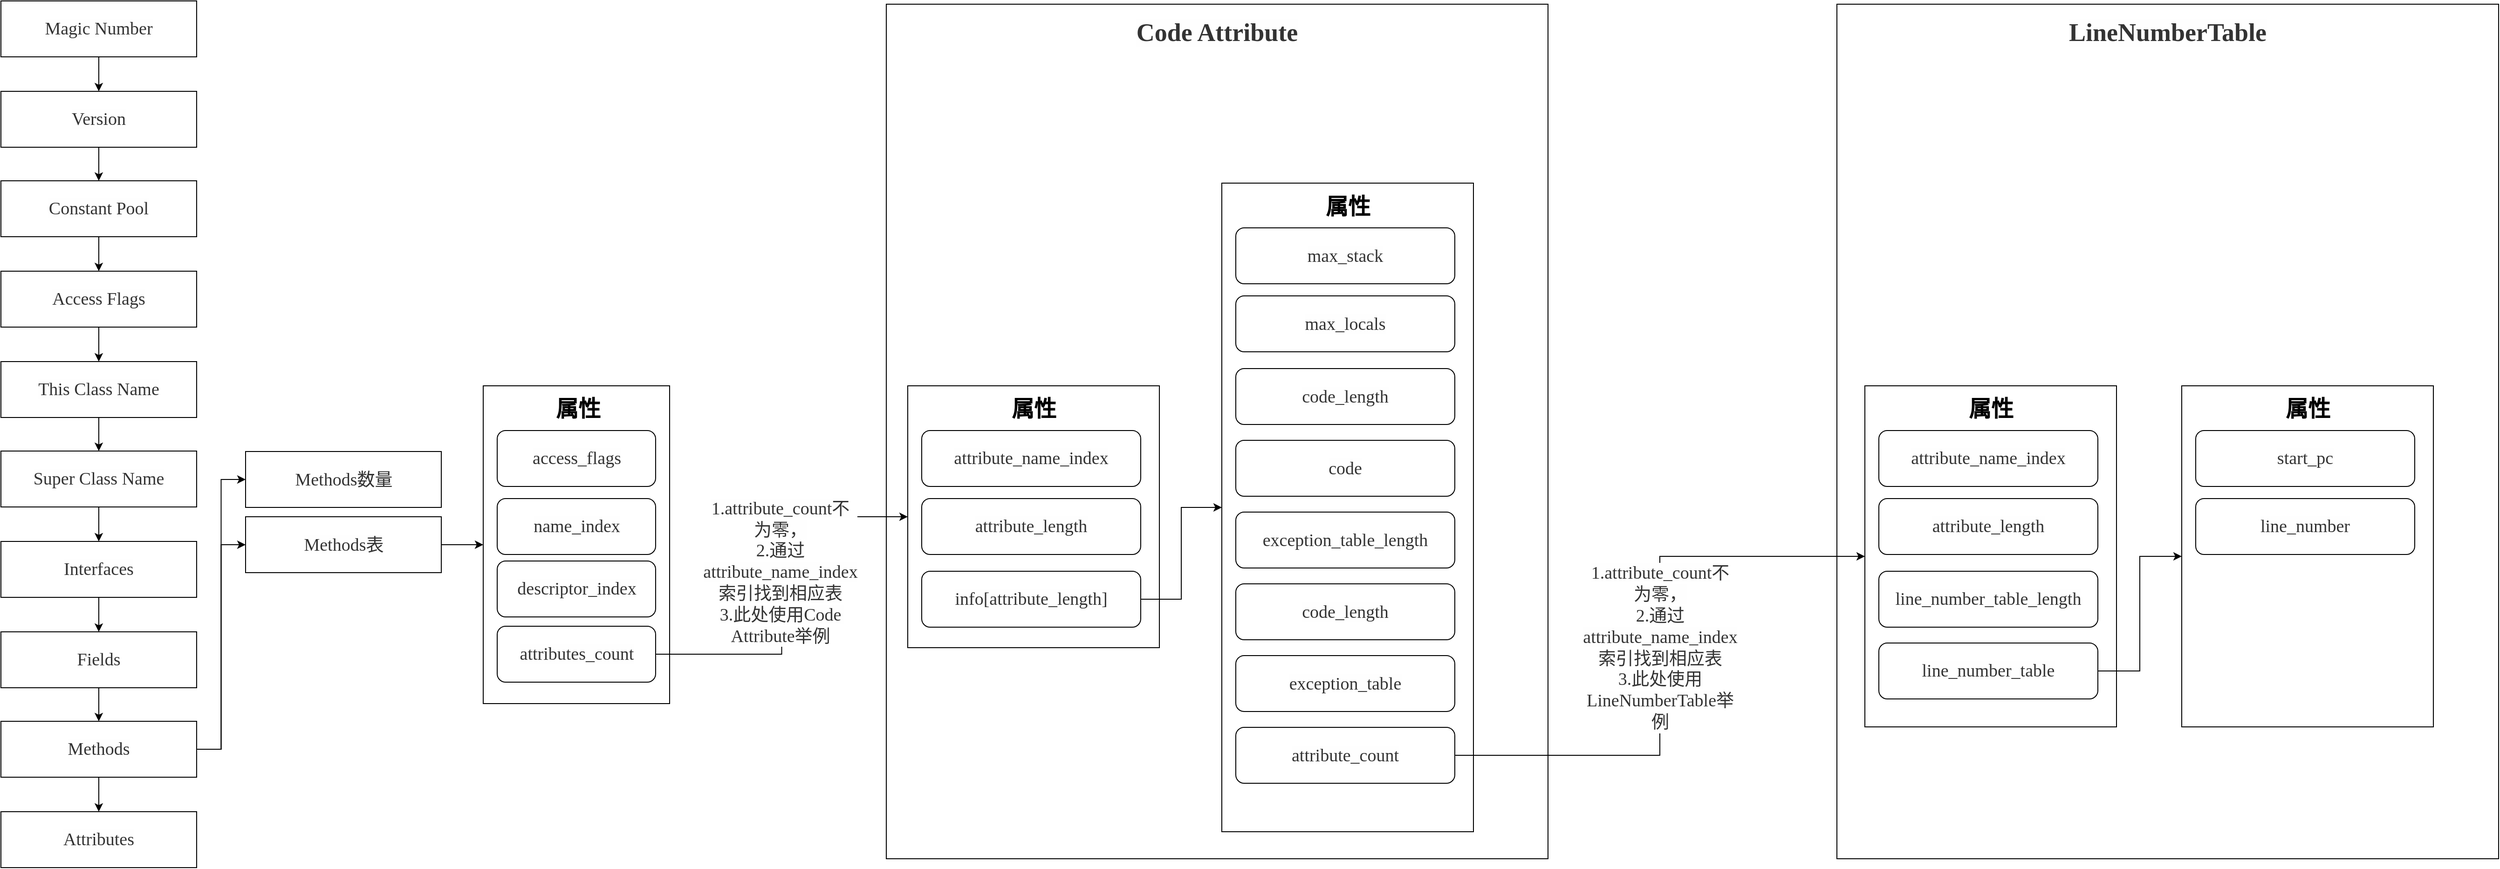 <mxfile version="11.1.4" type="device"><diagram id="pAoA_Sb3jU4aGoFedQgs" name="第 1 页"><mxGraphModel dx="1580" dy="1189" grid="1" gridSize="10" guides="1" tooltips="1" connect="1" arrows="1" fold="1" page="1" pageScale="1" pageWidth="827" pageHeight="1169" math="0" shadow="0"><root><mxCell id="0"/><mxCell id="1" parent="0"/><mxCell id="cF_PdJOdcnVgl5Bo25QV-90" value="" style="rounded=0;whiteSpace=wrap;html=1;fontSize=13;" vertex="1" parent="1"><mxGeometry x="2010" y="53.5" width="710" height="917" as="geometry"/></mxCell><mxCell id="cF_PdJOdcnVgl5Bo25QV-91" value="&lt;span style=&quot;color: rgb(51, 51, 51); font-family: vollkorn, palatino, times; font-size: 27px; text-align: left; white-space: pre-wrap; background-color: rgb(254, 254, 254);&quot;&gt;LineNumberTable&lt;/span&gt;" style="text;html=1;strokeColor=none;fillColor=none;align=center;verticalAlign=middle;whiteSpace=wrap;rounded=0;fontSize=27;fontStyle=1" vertex="1" parent="1"><mxGeometry x="2246" y="73.5" width="238" height="20" as="geometry"/></mxCell><mxCell id="cF_PdJOdcnVgl5Bo25QV-85" value="" style="rounded=0;whiteSpace=wrap;html=1;fontSize=13;" vertex="1" parent="1"><mxGeometry x="990" y="53.5" width="710" height="917" as="geometry"/></mxCell><mxCell id="cF_PdJOdcnVgl5Bo25QV-35" value="" style="rounded=0;whiteSpace=wrap;html=1;" vertex="1" parent="1"><mxGeometry x="557.5" y="463" width="200" height="341" as="geometry"/></mxCell><mxCell id="cF_PdJOdcnVgl5Bo25QV-19" style="edgeStyle=orthogonalEdgeStyle;rounded=0;orthogonalLoop=1;jettySize=auto;html=1;exitX=0.5;exitY=1;exitDx=0;exitDy=0;entryX=0.5;entryY=0;entryDx=0;entryDy=0;" edge="1" parent="1" source="cF_PdJOdcnVgl5Bo25QV-1" target="cF_PdJOdcnVgl5Bo25QV-2"><mxGeometry relative="1" as="geometry"/></mxCell><mxCell id="cF_PdJOdcnVgl5Bo25QV-1" value="&lt;span style=&quot;color: rgb(51 , 51 , 51) ; font-family: &amp;#34;vollkorn&amp;#34; , &amp;#34;palatino&amp;#34; , &amp;#34;times&amp;#34; ; font-size: 19px ; text-align: left ; white-space: pre-wrap ; background-color: rgb(254 , 254 , 254)&quot;&gt;Magic Number&lt;/span&gt;" style="rounded=0;whiteSpace=wrap;html=1;" vertex="1" parent="1"><mxGeometry x="40" y="50" width="210" height="60" as="geometry"/></mxCell><mxCell id="cF_PdJOdcnVgl5Bo25QV-18" style="edgeStyle=orthogonalEdgeStyle;rounded=0;orthogonalLoop=1;jettySize=auto;html=1;exitX=0.5;exitY=1;exitDx=0;exitDy=0;entryX=0.5;entryY=0;entryDx=0;entryDy=0;" edge="1" parent="1" source="cF_PdJOdcnVgl5Bo25QV-2" target="cF_PdJOdcnVgl5Bo25QV-3"><mxGeometry relative="1" as="geometry"/></mxCell><mxCell id="cF_PdJOdcnVgl5Bo25QV-2" value="&lt;span style=&quot;color: rgb(51 , 51 , 51) ; font-family: &amp;#34;vollkorn&amp;#34; , &amp;#34;palatino&amp;#34; , &amp;#34;times&amp;#34; ; font-size: 19px ; text-align: left ; white-space: pre-wrap ; background-color: rgb(254 , 254 , 254)&quot;&gt;Version&lt;/span&gt;" style="rounded=0;whiteSpace=wrap;html=1;" vertex="1" parent="1"><mxGeometry x="40" y="147" width="210" height="60" as="geometry"/></mxCell><mxCell id="cF_PdJOdcnVgl5Bo25QV-5" value="" style="edgeStyle=orthogonalEdgeStyle;rounded=0;orthogonalLoop=1;jettySize=auto;html=1;" edge="1" parent="1" source="cF_PdJOdcnVgl5Bo25QV-3" target="cF_PdJOdcnVgl5Bo25QV-4"><mxGeometry relative="1" as="geometry"/></mxCell><mxCell id="cF_PdJOdcnVgl5Bo25QV-3" value="&lt;span style=&quot;color: rgb(51 , 51 , 51) ; font-family: &amp;#34;vollkorn&amp;#34; , &amp;#34;palatino&amp;#34; , &amp;#34;times&amp;#34; ; font-size: 19px ; text-align: left ; white-space: pre-wrap ; background-color: rgb(254 , 254 , 254)&quot;&gt;Constant Pool&lt;/span&gt;" style="rounded=0;whiteSpace=wrap;html=1;" vertex="1" parent="1"><mxGeometry x="40" y="243" width="210" height="60" as="geometry"/></mxCell><mxCell id="cF_PdJOdcnVgl5Bo25QV-7" value="" style="edgeStyle=orthogonalEdgeStyle;rounded=0;orthogonalLoop=1;jettySize=auto;html=1;" edge="1" parent="1" source="cF_PdJOdcnVgl5Bo25QV-4" target="cF_PdJOdcnVgl5Bo25QV-6"><mxGeometry relative="1" as="geometry"/></mxCell><mxCell id="cF_PdJOdcnVgl5Bo25QV-4" value="&lt;span style=&quot;color: rgb(51 , 51 , 51) ; font-family: &amp;#34;vollkorn&amp;#34; , &amp;#34;palatino&amp;#34; , &amp;#34;times&amp;#34; ; font-size: 19px ; text-align: left ; white-space: pre-wrap ; background-color: rgb(254 , 254 , 254)&quot;&gt;Access Flags&lt;/span&gt;" style="rounded=0;whiteSpace=wrap;html=1;" vertex="1" parent="1"><mxGeometry x="40" y="340" width="210" height="60" as="geometry"/></mxCell><mxCell id="cF_PdJOdcnVgl5Bo25QV-9" value="" style="edgeStyle=orthogonalEdgeStyle;rounded=0;orthogonalLoop=1;jettySize=auto;html=1;" edge="1" parent="1" source="cF_PdJOdcnVgl5Bo25QV-6" target="cF_PdJOdcnVgl5Bo25QV-8"><mxGeometry relative="1" as="geometry"/></mxCell><mxCell id="cF_PdJOdcnVgl5Bo25QV-6" value="&lt;span style=&quot;color: rgb(51 , 51 , 51) ; font-family: &amp;#34;vollkorn&amp;#34; , &amp;#34;palatino&amp;#34; , &amp;#34;times&amp;#34; ; font-size: 19px ; text-align: left ; white-space: pre-wrap ; background-color: rgb(254 , 254 , 254)&quot;&gt;This Class Name&lt;/span&gt;" style="rounded=0;whiteSpace=wrap;html=1;" vertex="1" parent="1"><mxGeometry x="40" y="437" width="210" height="60" as="geometry"/></mxCell><mxCell id="cF_PdJOdcnVgl5Bo25QV-11" value="" style="edgeStyle=orthogonalEdgeStyle;rounded=0;orthogonalLoop=1;jettySize=auto;html=1;" edge="1" parent="1" source="cF_PdJOdcnVgl5Bo25QV-8" target="cF_PdJOdcnVgl5Bo25QV-10"><mxGeometry relative="1" as="geometry"/></mxCell><mxCell id="cF_PdJOdcnVgl5Bo25QV-8" value="&lt;span style=&quot;color: rgb(51 , 51 , 51) ; font-family: &amp;#34;vollkorn&amp;#34; , &amp;#34;palatino&amp;#34; , &amp;#34;times&amp;#34; ; font-size: 19px ; text-align: left ; white-space: pre-wrap ; background-color: rgb(254 , 254 , 254)&quot;&gt;Super Class Name&lt;/span&gt;" style="rounded=0;whiteSpace=wrap;html=1;" vertex="1" parent="1"><mxGeometry x="40" y="533" width="210" height="60" as="geometry"/></mxCell><mxCell id="cF_PdJOdcnVgl5Bo25QV-13" value="" style="edgeStyle=orthogonalEdgeStyle;rounded=0;orthogonalLoop=1;jettySize=auto;html=1;" edge="1" parent="1" source="cF_PdJOdcnVgl5Bo25QV-10" target="cF_PdJOdcnVgl5Bo25QV-12"><mxGeometry relative="1" as="geometry"/></mxCell><mxCell id="cF_PdJOdcnVgl5Bo25QV-10" value="&lt;span style=&quot;color: rgb(51 , 51 , 51) ; font-family: &amp;#34;vollkorn&amp;#34; , &amp;#34;palatino&amp;#34; , &amp;#34;times&amp;#34; ; font-size: 19px ; text-align: left ; white-space: pre-wrap ; background-color: rgb(254 , 254 , 254)&quot;&gt;Interfaces&lt;/span&gt;" style="rounded=0;whiteSpace=wrap;html=1;" vertex="1" parent="1"><mxGeometry x="40" y="630" width="210" height="60" as="geometry"/></mxCell><mxCell id="cF_PdJOdcnVgl5Bo25QV-15" value="" style="edgeStyle=orthogonalEdgeStyle;rounded=0;orthogonalLoop=1;jettySize=auto;html=1;" edge="1" parent="1" source="cF_PdJOdcnVgl5Bo25QV-12" target="cF_PdJOdcnVgl5Bo25QV-14"><mxGeometry relative="1" as="geometry"/></mxCell><mxCell id="cF_PdJOdcnVgl5Bo25QV-12" value="&lt;span style=&quot;color: rgb(51 , 51 , 51) ; font-family: &amp;#34;vollkorn&amp;#34; , &amp;#34;palatino&amp;#34; , &amp;#34;times&amp;#34; ; font-size: 19px ; text-align: left ; white-space: pre-wrap ; background-color: rgb(254 , 254 , 254)&quot;&gt;Fields&lt;/span&gt;" style="rounded=0;whiteSpace=wrap;html=1;" vertex="1" parent="1"><mxGeometry x="40" y="727" width="210" height="60" as="geometry"/></mxCell><mxCell id="cF_PdJOdcnVgl5Bo25QV-17" value="" style="edgeStyle=orthogonalEdgeStyle;rounded=0;orthogonalLoop=1;jettySize=auto;html=1;" edge="1" parent="1" source="cF_PdJOdcnVgl5Bo25QV-14" target="cF_PdJOdcnVgl5Bo25QV-16"><mxGeometry relative="1" as="geometry"/></mxCell><mxCell id="cF_PdJOdcnVgl5Bo25QV-27" style="edgeStyle=orthogonalEdgeStyle;rounded=0;orthogonalLoop=1;jettySize=auto;html=1;exitX=1;exitY=0.5;exitDx=0;exitDy=0;entryX=0;entryY=0.5;entryDx=0;entryDy=0;" edge="1" parent="1" source="cF_PdJOdcnVgl5Bo25QV-14" target="cF_PdJOdcnVgl5Bo25QV-25"><mxGeometry relative="1" as="geometry"/></mxCell><mxCell id="cF_PdJOdcnVgl5Bo25QV-28" style="edgeStyle=orthogonalEdgeStyle;rounded=0;orthogonalLoop=1;jettySize=auto;html=1;exitX=1;exitY=0.5;exitDx=0;exitDy=0;entryX=0;entryY=0.5;entryDx=0;entryDy=0;" edge="1" parent="1" source="cF_PdJOdcnVgl5Bo25QV-14" target="cF_PdJOdcnVgl5Bo25QV-26"><mxGeometry relative="1" as="geometry"/></mxCell><mxCell id="cF_PdJOdcnVgl5Bo25QV-14" value="&lt;span style=&quot;color: rgb(51 , 51 , 51) ; font-family: &amp;#34;vollkorn&amp;#34; , &amp;#34;palatino&amp;#34; , &amp;#34;times&amp;#34; ; font-size: 19px ; text-align: left ; white-space: pre-wrap ; background-color: rgb(254 , 254 , 254)&quot;&gt;Methods&lt;/span&gt;" style="rounded=0;whiteSpace=wrap;html=1;" vertex="1" parent="1"><mxGeometry x="40" y="823" width="210" height="60" as="geometry"/></mxCell><mxCell id="cF_PdJOdcnVgl5Bo25QV-16" value="&lt;span style=&quot;color: rgb(51 , 51 , 51) ; font-family: &amp;#34;vollkorn&amp;#34; , &amp;#34;palatino&amp;#34; , &amp;#34;times&amp;#34; ; font-size: 19px ; text-align: left ; white-space: pre-wrap ; background-color: rgb(254 , 254 , 254)&quot;&gt;Attributes&lt;/span&gt;" style="rounded=0;whiteSpace=wrap;html=1;" vertex="1" parent="1"><mxGeometry x="40" y="920" width="210" height="60" as="geometry"/></mxCell><mxCell id="cF_PdJOdcnVgl5Bo25QV-25" value="&lt;span style=&quot;color: rgb(51 , 51 , 51) ; font-family: &amp;#34;vollkorn&amp;#34; , &amp;#34;palatino&amp;#34; , &amp;#34;times&amp;#34; ; font-size: 19px ; text-align: left ; white-space: pre-wrap ; background-color: rgb(254 , 254 , 254)&quot;&gt;Methods&lt;/span&gt;&lt;span style=&quot;color: rgb(51 , 51 , 51) ; font-family: &amp;#34;vollkorn&amp;#34; , &amp;#34;palatino&amp;#34; , &amp;#34;times&amp;#34; ; font-size: 19px ; text-align: left ; white-space: pre-wrap ; background-color: rgb(254 , 254 , 254)&quot;&gt;数量&lt;/span&gt;" style="rounded=0;whiteSpace=wrap;html=1;" vertex="1" parent="1"><mxGeometry x="302.5" y="533.5" width="210" height="60" as="geometry"/></mxCell><mxCell id="cF_PdJOdcnVgl5Bo25QV-37" style="edgeStyle=orthogonalEdgeStyle;rounded=0;orthogonalLoop=1;jettySize=auto;html=1;exitX=1;exitY=0.5;exitDx=0;exitDy=0;" edge="1" parent="1" source="cF_PdJOdcnVgl5Bo25QV-26" target="cF_PdJOdcnVgl5Bo25QV-35"><mxGeometry relative="1" as="geometry"/></mxCell><mxCell id="cF_PdJOdcnVgl5Bo25QV-26" value="&lt;span style=&quot;color: rgb(51 , 51 , 51) ; font-family: &amp;#34;vollkorn&amp;#34; , &amp;#34;palatino&amp;#34; , &amp;#34;times&amp;#34; ; font-size: 19px ; text-align: left ; white-space: pre-wrap ; background-color: rgb(254 , 254 , 254)&quot;&gt;Methods&lt;/span&gt;&lt;span style=&quot;color: rgb(51 , 51 , 51) ; font-family: &amp;#34;vollkorn&amp;#34; , &amp;#34;palatino&amp;#34; , &amp;#34;times&amp;#34; ; font-size: 19px ; text-align: left ; white-space: pre-wrap ; background-color: rgb(254 , 254 , 254)&quot;&gt;表&lt;/span&gt;" style="rounded=0;whiteSpace=wrap;html=1;" vertex="1" parent="1"><mxGeometry x="302.5" y="603.5" width="210" height="60" as="geometry"/></mxCell><mxCell id="cF_PdJOdcnVgl5Bo25QV-30" value="&lt;span style=&quot;color: rgb(51 , 51 , 51) ; font-family: &amp;#34;vollkorn&amp;#34; , &amp;#34;palatino&amp;#34; , &amp;#34;times&amp;#34; ; font-size: 19px ; text-align: left ; white-space: pre-wrap ; background-color: rgb(254 , 254 , 254)&quot;&gt;access_flags&lt;/span&gt;" style="rounded=1;whiteSpace=wrap;html=1;" vertex="1" parent="1"><mxGeometry x="572.5" y="511" width="170" height="60" as="geometry"/></mxCell><mxCell id="cF_PdJOdcnVgl5Bo25QV-31" value="&lt;span style=&quot;color: rgb(51 , 51 , 51) ; font-family: &amp;#34;vollkorn&amp;#34; , &amp;#34;palatino&amp;#34; , &amp;#34;times&amp;#34; ; font-size: 19px ; text-align: left ; white-space: pre-wrap ; background-color: rgb(254 , 254 , 254)&quot;&gt;name_index&lt;/span&gt;" style="rounded=1;whiteSpace=wrap;html=1;" vertex="1" parent="1"><mxGeometry x="572.5" y="584" width="170" height="60" as="geometry"/></mxCell><mxCell id="cF_PdJOdcnVgl5Bo25QV-32" value="&lt;span style=&quot;color: rgb(51 , 51 , 51) ; font-family: &amp;#34;vollkorn&amp;#34; , &amp;#34;palatino&amp;#34; , &amp;#34;times&amp;#34; ; font-size: 19px ; text-align: left ; white-space: pre-wrap ; background-color: rgb(254 , 254 , 254)&quot;&gt;descriptor_index&lt;/span&gt;" style="rounded=1;whiteSpace=wrap;html=1;" vertex="1" parent="1"><mxGeometry x="572.5" y="651" width="170" height="60" as="geometry"/></mxCell><mxCell id="cF_PdJOdcnVgl5Bo25QV-33" value="&lt;span style=&quot;color: rgb(51 , 51 , 51) ; font-family: &amp;#34;vollkorn&amp;#34; , &amp;#34;palatino&amp;#34; , &amp;#34;times&amp;#34; ; font-size: 19px ; text-align: left ; white-space: pre-wrap ; background-color: rgb(254 , 254 , 254)&quot;&gt;attributes_count&lt;/span&gt;" style="rounded=1;whiteSpace=wrap;html=1;" vertex="1" parent="1"><mxGeometry x="572.5" y="721" width="170" height="60" as="geometry"/></mxCell><mxCell id="cF_PdJOdcnVgl5Bo25QV-46" style="edgeStyle=orthogonalEdgeStyle;rounded=0;orthogonalLoop=1;jettySize=auto;html=1;entryX=0;entryY=0.5;entryDx=0;entryDy=0;fontSize=24;exitX=1;exitY=0.5;exitDx=0;exitDy=0;" edge="1" parent="1" source="cF_PdJOdcnVgl5Bo25QV-33" target="cF_PdJOdcnVgl5Bo25QV-39"><mxGeometry relative="1" as="geometry"><mxPoint x="675.333" y="256.833" as="sourcePoint"/></mxGeometry></mxCell><mxCell id="cF_PdJOdcnVgl5Bo25QV-84" value="&lt;span style=&quot;color: rgb(51 , 51 , 51) ; font-family: &amp;#34;vollkorn&amp;#34; , &amp;#34;palatino&amp;#34; , &amp;#34;times&amp;#34; ; font-size: 19px ; text-align: left ; white-space: pre-wrap ; background-color: rgb(254 , 254 , 254)&quot;&gt;1.attribute_count不为零，&lt;br&gt;2.通过&lt;/span&gt;&lt;span style=&quot;color: rgb(51 , 51 , 51) ; font-family: &amp;#34;vollkorn&amp;#34; , &amp;#34;palatino&amp;#34; , &amp;#34;times&amp;#34; ; font-size: 19px ; text-align: left ; white-space: pre-wrap ; background-color: rgb(254 , 254 , 254)&quot;&gt;attribute_name_index索引找到相应表&lt;br/&gt;3.此处使用Code Attribute举例&lt;br/&gt;&lt;/span&gt;" style="text;html=1;resizable=0;points=[];align=center;verticalAlign=middle;labelBackgroundColor=#ffffff;fontSize=13;" vertex="1" connectable="0" parent="cF_PdJOdcnVgl5Bo25QV-46"><mxGeometry x="0.069" y="2" relative="1" as="geometry"><mxPoint as="offset"/></mxGeometry></mxCell><mxCell id="cF_PdJOdcnVgl5Bo25QV-38" value="属性" style="text;html=1;strokeColor=none;fillColor=none;align=center;verticalAlign=middle;whiteSpace=wrap;rounded=0;fontSize=24;fontStyle=1" vertex="1" parent="1"><mxGeometry x="612.5" y="478" width="93" height="20" as="geometry"/></mxCell><mxCell id="cF_PdJOdcnVgl5Bo25QV-39" value="" style="rounded=0;whiteSpace=wrap;html=1;" vertex="1" parent="1"><mxGeometry x="1013" y="463" width="270" height="281" as="geometry"/></mxCell><mxCell id="cF_PdJOdcnVgl5Bo25QV-40" value="&lt;span style=&quot;color: rgb(51 , 51 , 51) ; font-family: &amp;#34;vollkorn&amp;#34; , &amp;#34;palatino&amp;#34; , &amp;#34;times&amp;#34; ; font-size: 19px ; text-align: left ; white-space: pre-wrap ; background-color: rgb(254 , 254 , 254)&quot;&gt;attribute_name_index&lt;/span&gt;" style="rounded=1;whiteSpace=wrap;html=1;" vertex="1" parent="1"><mxGeometry x="1028" y="511" width="235" height="60" as="geometry"/></mxCell><mxCell id="cF_PdJOdcnVgl5Bo25QV-45" value="属性" style="text;html=1;strokeColor=none;fillColor=none;align=center;verticalAlign=middle;whiteSpace=wrap;rounded=0;fontSize=24;fontStyle=1" vertex="1" parent="1"><mxGeometry x="1100.5" y="478" width="95" height="20" as="geometry"/></mxCell><mxCell id="cF_PdJOdcnVgl5Bo25QV-48" value="&lt;span style=&quot;color: rgb(51 , 51 , 51) ; font-family: &amp;#34;vollkorn&amp;#34; , &amp;#34;palatino&amp;#34; , &amp;#34;times&amp;#34; ; font-size: 19px ; text-align: left ; white-space: pre-wrap ; background-color: rgb(254 , 254 , 254)&quot;&gt;attribute_length&lt;/span&gt;" style="rounded=1;whiteSpace=wrap;html=1;" vertex="1" parent="1"><mxGeometry x="1028" y="584" width="235" height="60" as="geometry"/></mxCell><mxCell id="cF_PdJOdcnVgl5Bo25QV-55" style="edgeStyle=orthogonalEdgeStyle;rounded=0;orthogonalLoop=1;jettySize=auto;html=1;exitX=1;exitY=0.5;exitDx=0;exitDy=0;entryX=0;entryY=0.5;entryDx=0;entryDy=0;fontSize=13;" edge="1" parent="1" source="cF_PdJOdcnVgl5Bo25QV-49" target="cF_PdJOdcnVgl5Bo25QV-50"><mxGeometry relative="1" as="geometry"/></mxCell><mxCell id="cF_PdJOdcnVgl5Bo25QV-49" value="&lt;span style=&quot;color: rgb(51 , 51 , 51) ; font-family: &amp;#34;vollkorn&amp;#34; , &amp;#34;palatino&amp;#34; , &amp;#34;times&amp;#34; ; font-size: 19px ; text-align: left ; white-space: pre-wrap ; background-color: rgb(254 , 254 , 254)&quot;&gt;info[attribute_length]&lt;/span&gt;" style="rounded=1;whiteSpace=wrap;html=1;" vertex="1" parent="1"><mxGeometry x="1028" y="662" width="235" height="60" as="geometry"/></mxCell><mxCell id="cF_PdJOdcnVgl5Bo25QV-50" value="" style="rounded=0;whiteSpace=wrap;html=1;" vertex="1" parent="1"><mxGeometry x="1350" y="245.5" width="270" height="696" as="geometry"/></mxCell><mxCell id="cF_PdJOdcnVgl5Bo25QV-51" value="&lt;span style=&quot;color: rgb(51 , 51 , 51) ; font-family: &amp;#34;vollkorn&amp;#34; , &amp;#34;palatino&amp;#34; , &amp;#34;times&amp;#34; ; font-size: 19px ; text-align: left ; white-space: pre-wrap ; background-color: rgb(254 , 254 , 254)&quot;&gt;max_stack&lt;/span&gt;" style="rounded=1;whiteSpace=wrap;html=1;" vertex="1" parent="1"><mxGeometry x="1365" y="293.5" width="235" height="60" as="geometry"/></mxCell><mxCell id="cF_PdJOdcnVgl5Bo25QV-52" value="属性" style="text;html=1;strokeColor=none;fillColor=none;align=center;verticalAlign=middle;whiteSpace=wrap;rounded=0;fontSize=24;fontStyle=1" vertex="1" parent="1"><mxGeometry x="1437.5" y="260.5" width="95" height="20" as="geometry"/></mxCell><mxCell id="cF_PdJOdcnVgl5Bo25QV-53" value="&lt;span style=&quot;color: rgb(51 , 51 , 51) ; font-family: &amp;#34;vollkorn&amp;#34; , &amp;#34;palatino&amp;#34; , &amp;#34;times&amp;#34; ; font-size: 19px ; text-align: left ; white-space: pre-wrap ; background-color: rgb(254 , 254 , 254)&quot;&gt;max_locals&lt;/span&gt;" style="rounded=1;whiteSpace=wrap;html=1;" vertex="1" parent="1"><mxGeometry x="1365" y="366.5" width="235" height="60" as="geometry"/></mxCell><mxCell id="cF_PdJOdcnVgl5Bo25QV-54" value="&lt;span style=&quot;color: rgb(51 , 51 , 51) ; font-family: &amp;#34;vollkorn&amp;#34; , &amp;#34;palatino&amp;#34; , &amp;#34;times&amp;#34; ; font-size: 19px ; text-align: left ; white-space: pre-wrap ; background-color: rgb(254 , 254 , 254)&quot;&gt;code_length&lt;/span&gt;" style="rounded=1;whiteSpace=wrap;html=1;" vertex="1" parent="1"><mxGeometry x="1365" y="444.5" width="235" height="60" as="geometry"/></mxCell><mxCell id="cF_PdJOdcnVgl5Bo25QV-56" value="&lt;span style=&quot;color: rgb(51 , 51 , 51) ; font-family: &amp;#34;vollkorn&amp;#34; , &amp;#34;palatino&amp;#34; , &amp;#34;times&amp;#34; ; font-size: 19px ; text-align: left ; white-space: pre-wrap ; background-color: rgb(254 , 254 , 254)&quot;&gt;code&lt;/span&gt;" style="rounded=1;whiteSpace=wrap;html=1;" vertex="1" parent="1"><mxGeometry x="1365" y="521.5" width="235" height="60" as="geometry"/></mxCell><mxCell id="cF_PdJOdcnVgl5Bo25QV-57" value="&lt;span style=&quot;color: rgb(51 , 51 , 51) ; font-family: &amp;#34;vollkorn&amp;#34; , &amp;#34;palatino&amp;#34; , &amp;#34;times&amp;#34; ; font-size: 19px ; text-align: left ; white-space: pre-wrap ; background-color: rgb(254 , 254 , 254)&quot;&gt;exception_table_length&lt;/span&gt;" style="rounded=1;whiteSpace=wrap;html=1;" vertex="1" parent="1"><mxGeometry x="1365" y="598.5" width="235" height="60" as="geometry"/></mxCell><mxCell id="cF_PdJOdcnVgl5Bo25QV-71" style="edgeStyle=orthogonalEdgeStyle;rounded=0;orthogonalLoop=1;jettySize=auto;html=1;exitX=1;exitY=0.5;exitDx=0;exitDy=0;entryX=0;entryY=0.5;entryDx=0;entryDy=0;fontSize=13;" edge="1" parent="1" source="cF_PdJOdcnVgl5Bo25QV-58" target="cF_PdJOdcnVgl5Bo25QV-61"><mxGeometry relative="1" as="geometry"/></mxCell><mxCell id="cF_PdJOdcnVgl5Bo25QV-72" value="&lt;span style=&quot;color: rgb(51 , 51 , 51) ; font-family: &amp;#34;vollkorn&amp;#34; , &amp;#34;palatino&amp;#34; , &amp;#34;times&amp;#34; ; font-size: 19px ; text-align: left ; white-space: pre-wrap ; background-color: rgb(254 , 254 , 254)&quot;&gt;1.attribute_count不为零，&lt;br/&gt;2.通过&lt;/span&gt;&lt;span style=&quot;color: rgb(51 , 51 , 51) ; font-family: &amp;#34;vollkorn&amp;#34; , &amp;#34;palatino&amp;#34; , &amp;#34;times&amp;#34; ; font-size: 19px ; text-align: left ; white-space: pre-wrap ; background-color: rgb(254 , 254 , 254)&quot;&gt;attribute_name_index索引找到相应表&lt;br/&gt;3.此处使用LineNumberTable举例&lt;/span&gt;" style="text;html=1;resizable=0;points=[];align=center;verticalAlign=middle;labelBackgroundColor=#ffffff;fontSize=13;" vertex="1" connectable="0" parent="cF_PdJOdcnVgl5Bo25QV-71"><mxGeometry x="0.028" relative="1" as="geometry"><mxPoint as="offset"/></mxGeometry></mxCell><mxCell id="cF_PdJOdcnVgl5Bo25QV-58" value="&lt;span style=&quot;color: rgb(51 , 51 , 51) ; font-family: &amp;#34;vollkorn&amp;#34; , &amp;#34;palatino&amp;#34; , &amp;#34;times&amp;#34; ; font-size: 19px ; text-align: left ; white-space: pre-wrap ; background-color: rgb(254 , 254 , 254)&quot;&gt;attribute_count&lt;/span&gt;" style="rounded=1;whiteSpace=wrap;html=1;" vertex="1" parent="1"><mxGeometry x="1365" y="829.5" width="235" height="60" as="geometry"/></mxCell><mxCell id="cF_PdJOdcnVgl5Bo25QV-59" value="&lt;span style=&quot;color: rgb(51 , 51 , 51) ; font-family: &amp;#34;vollkorn&amp;#34; , &amp;#34;palatino&amp;#34; , &amp;#34;times&amp;#34; ; font-size: 19px ; text-align: left ; white-space: pre-wrap ; background-color: rgb(254 , 254 , 254)&quot;&gt;exception_table&lt;/span&gt;" style="rounded=1;whiteSpace=wrap;html=1;" vertex="1" parent="1"><mxGeometry x="1365" y="752.5" width="235" height="60" as="geometry"/></mxCell><mxCell id="cF_PdJOdcnVgl5Bo25QV-60" value="&lt;span style=&quot;color: rgb(51 , 51 , 51) ; font-family: &amp;#34;vollkorn&amp;#34; , &amp;#34;palatino&amp;#34; , &amp;#34;times&amp;#34; ; font-size: 19px ; text-align: left ; white-space: pre-wrap ; background-color: rgb(254 , 254 , 254)&quot;&gt;code_length&lt;/span&gt;" style="rounded=1;whiteSpace=wrap;html=1;" vertex="1" parent="1"><mxGeometry x="1365" y="675.5" width="235" height="60" as="geometry"/></mxCell><mxCell id="cF_PdJOdcnVgl5Bo25QV-61" value="" style="rounded=0;whiteSpace=wrap;html=1;" vertex="1" parent="1"><mxGeometry x="2040" y="463" width="270" height="366" as="geometry"/></mxCell><mxCell id="cF_PdJOdcnVgl5Bo25QV-62" value="&lt;span style=&quot;color: rgb(51 , 51 , 51) ; font-family: &amp;#34;vollkorn&amp;#34; , &amp;#34;palatino&amp;#34; , &amp;#34;times&amp;#34; ; font-size: 19px ; text-align: left ; white-space: pre-wrap ; background-color: rgb(254 , 254 , 254)&quot;&gt;attribute_name_index&lt;/span&gt;" style="rounded=1;whiteSpace=wrap;html=1;" vertex="1" parent="1"><mxGeometry x="2055" y="511" width="235" height="60" as="geometry"/></mxCell><mxCell id="cF_PdJOdcnVgl5Bo25QV-63" value="属性" style="text;html=1;strokeColor=none;fillColor=none;align=center;verticalAlign=middle;whiteSpace=wrap;rounded=0;fontSize=24;fontStyle=1" vertex="1" parent="1"><mxGeometry x="2127.5" y="478" width="95" height="20" as="geometry"/></mxCell><mxCell id="cF_PdJOdcnVgl5Bo25QV-64" value="&lt;span style=&quot;color: rgb(51 , 51 , 51) ; font-family: &amp;#34;vollkorn&amp;#34; , &amp;#34;palatino&amp;#34; , &amp;#34;times&amp;#34; ; font-size: 19px ; text-align: left ; white-space: pre-wrap ; background-color: rgb(254 , 254 , 254)&quot;&gt;attribute_length&lt;/span&gt;" style="rounded=1;whiteSpace=wrap;html=1;" vertex="1" parent="1"><mxGeometry x="2055" y="584" width="235" height="60" as="geometry"/></mxCell><mxCell id="cF_PdJOdcnVgl5Bo25QV-65" value="&lt;span style=&quot;color: rgb(51 , 51 , 51) ; font-family: &amp;#34;vollkorn&amp;#34; , &amp;#34;palatino&amp;#34; , &amp;#34;times&amp;#34; ; font-size: 19px ; text-align: left ; white-space: pre-wrap ; background-color: rgb(254 , 254 , 254)&quot;&gt;line_number_table_length&lt;/span&gt;" style="rounded=1;whiteSpace=wrap;html=1;" vertex="1" parent="1"><mxGeometry x="2055" y="662" width="235" height="60" as="geometry"/></mxCell><mxCell id="cF_PdJOdcnVgl5Bo25QV-79" style="edgeStyle=orthogonalEdgeStyle;rounded=0;orthogonalLoop=1;jettySize=auto;html=1;exitX=1;exitY=0.5;exitDx=0;exitDy=0;entryX=0;entryY=0.5;entryDx=0;entryDy=0;fontSize=13;" edge="1" parent="1" source="cF_PdJOdcnVgl5Bo25QV-66" target="cF_PdJOdcnVgl5Bo25QV-73"><mxGeometry relative="1" as="geometry"/></mxCell><mxCell id="cF_PdJOdcnVgl5Bo25QV-66" value="&lt;span style=&quot;color: rgb(51 , 51 , 51) ; font-family: &amp;#34;vollkorn&amp;#34; , &amp;#34;palatino&amp;#34; , &amp;#34;times&amp;#34; ; font-size: 19px ; text-align: left ; white-space: pre-wrap ; background-color: rgb(254 , 254 , 254)&quot;&gt;line_number_table&lt;/span&gt;" style="rounded=1;whiteSpace=wrap;html=1;" vertex="1" parent="1"><mxGeometry x="2055" y="739" width="235" height="60" as="geometry"/></mxCell><mxCell id="cF_PdJOdcnVgl5Bo25QV-73" value="" style="rounded=0;whiteSpace=wrap;html=1;" vertex="1" parent="1"><mxGeometry x="2380" y="463" width="270" height="366" as="geometry"/></mxCell><mxCell id="cF_PdJOdcnVgl5Bo25QV-74" value="&lt;span style=&quot;color: rgb(51 , 51 , 51) ; font-family: &amp;#34;vollkorn&amp;#34; , &amp;#34;palatino&amp;#34; , &amp;#34;times&amp;#34; ; font-size: 19px ; text-align: left ; white-space: pre-wrap ; background-color: rgb(254 , 254 , 254)&quot;&gt;start_pc&lt;/span&gt;" style="rounded=1;whiteSpace=wrap;html=1;" vertex="1" parent="1"><mxGeometry x="2395" y="511" width="235" height="60" as="geometry"/></mxCell><mxCell id="cF_PdJOdcnVgl5Bo25QV-75" value="属性" style="text;html=1;strokeColor=none;fillColor=none;align=center;verticalAlign=middle;whiteSpace=wrap;rounded=0;fontSize=24;fontStyle=1" vertex="1" parent="1"><mxGeometry x="2467.5" y="478" width="95" height="20" as="geometry"/></mxCell><mxCell id="cF_PdJOdcnVgl5Bo25QV-76" value="&lt;span style=&quot;color: rgb(51 , 51 , 51) ; font-family: &amp;#34;vollkorn&amp;#34; , &amp;#34;palatino&amp;#34; , &amp;#34;times&amp;#34; ; font-size: 19px ; text-align: left ; white-space: pre-wrap ; background-color: rgb(254 , 254 , 254)&quot;&gt;line_number&lt;/span&gt;" style="rounded=1;whiteSpace=wrap;html=1;" vertex="1" parent="1"><mxGeometry x="2395" y="584" width="235" height="60" as="geometry"/></mxCell><mxCell id="cF_PdJOdcnVgl5Bo25QV-86" value="&lt;span style=&quot;color: rgb(51, 51, 51); font-family: vollkorn, palatino, times; font-size: 27px; text-align: left; white-space: pre-wrap; background-color: rgb(254, 254, 254);&quot;&gt;Code Attribute&lt;/span&gt;" style="text;html=1;strokeColor=none;fillColor=none;align=center;verticalAlign=middle;whiteSpace=wrap;rounded=0;fontSize=27;fontStyle=1" vertex="1" parent="1"><mxGeometry x="1226" y="73.5" width="238" height="20" as="geometry"/></mxCell></root></mxGraphModel></diagram></mxfile>